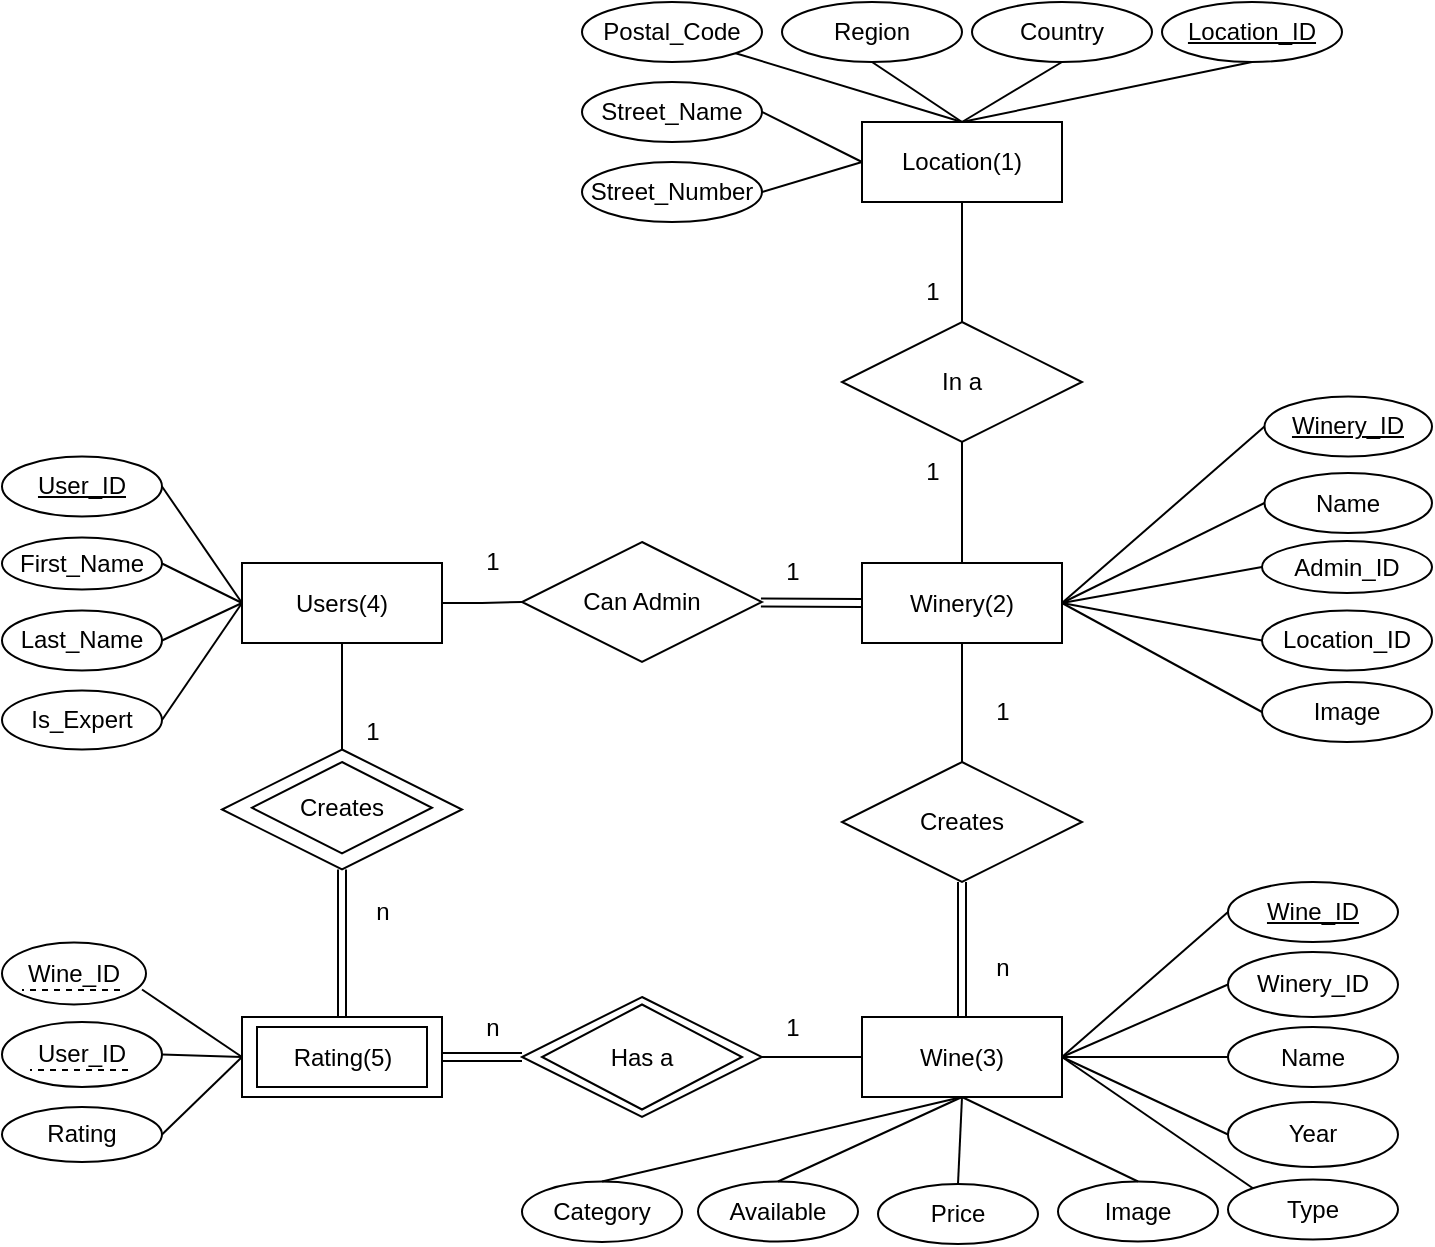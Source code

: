 <mxfile>
    <diagram name="Page-1" id="gHVVOiLYUv5s1kAgPCSN">
        <mxGraphModel dx="978" dy="792" grid="1" gridSize="10" guides="1" tooltips="1" connect="1" arrows="1" fold="1" page="1" pageScale="1" pageWidth="850" pageHeight="1100" math="0" shadow="0">
            <root>
                <mxCell id="0"/>
                <mxCell id="1" parent="0"/>
                <mxCell id="i2T4uCl2rIpVRViZEnEd-18" style="edgeStyle=orthogonalEdgeStyle;rounded=0;orthogonalLoop=1;jettySize=auto;html=1;entryX=1;entryY=0.5;entryDx=0;entryDy=0;endArrow=none;endFill=0;shape=link;" parent="1" source="i2T4uCl2rIpVRViZEnEd-20" target="i2T4uCl2rIpVRViZEnEd-3" edge="1">
                    <mxGeometry relative="1" as="geometry"/>
                </mxCell>
                <mxCell id="i2T4uCl2rIpVRViZEnEd-1" value="Wine(3)" style="whiteSpace=wrap;html=1;align=center;" parent="1" vertex="1">
                    <mxGeometry x="510" y="517.5" width="100" height="40" as="geometry"/>
                </mxCell>
                <mxCell id="i2T4uCl2rIpVRViZEnEd-2" value="Winery(2)" style="whiteSpace=wrap;html=1;align=center;" parent="1" vertex="1">
                    <mxGeometry x="510" y="290.5" width="100" height="40" as="geometry"/>
                </mxCell>
                <mxCell id="i2T4uCl2rIpVRViZEnEd-3" value="Rating(5)" style="whiteSpace=wrap;html=1;align=center;" parent="1" vertex="1">
                    <mxGeometry x="200" y="517.5" width="100" height="40" as="geometry"/>
                </mxCell>
                <mxCell id="i2T4uCl2rIpVRViZEnEd-12" style="edgeStyle=orthogonalEdgeStyle;rounded=0;orthogonalLoop=1;jettySize=auto;html=1;entryX=0.5;entryY=0;entryDx=0;entryDy=0;endArrow=none;endFill=0;exitX=0.5;exitY=1;exitDx=0;exitDy=0;shape=link;" parent="1" source="i2T4uCl2rIpVRViZEnEd-14" target="i2T4uCl2rIpVRViZEnEd-3" edge="1">
                    <mxGeometry relative="1" as="geometry"/>
                </mxCell>
                <mxCell id="i2T4uCl2rIpVRViZEnEd-38" style="edgeStyle=orthogonalEdgeStyle;rounded=0;orthogonalLoop=1;jettySize=auto;html=1;entryX=0.5;entryY=0;entryDx=0;entryDy=0;endArrow=none;endFill=0;" parent="1" source="i2T4uCl2rIpVRViZEnEd-4" target="i2T4uCl2rIpVRViZEnEd-14" edge="1">
                    <mxGeometry relative="1" as="geometry"/>
                </mxCell>
                <mxCell id="i2T4uCl2rIpVRViZEnEd-4" value="Users(4)" style="whiteSpace=wrap;html=1;align=center;" parent="1" vertex="1">
                    <mxGeometry x="200" y="290.5" width="100" height="40" as="geometry"/>
                </mxCell>
                <mxCell id="i2T4uCl2rIpVRViZEnEd-10" value="" style="edgeStyle=orthogonalEdgeStyle;rounded=0;orthogonalLoop=1;jettySize=auto;html=1;entryX=0.5;entryY=0;entryDx=0;entryDy=0;endArrow=none;endFill=0;" parent="1" source="i2T4uCl2rIpVRViZEnEd-2" target="i2T4uCl2rIpVRViZEnEd-11" edge="1">
                    <mxGeometry relative="1" as="geometry">
                        <mxPoint x="560" y="380" as="sourcePoint"/>
                        <mxPoint x="560" y="510" as="targetPoint"/>
                    </mxGeometry>
                </mxCell>
                <mxCell id="i2T4uCl2rIpVRViZEnEd-27" style="edgeStyle=orthogonalEdgeStyle;rounded=0;orthogonalLoop=1;jettySize=auto;html=1;entryX=0.5;entryY=0;entryDx=0;entryDy=0;endArrow=none;endFill=0;shape=link;" parent="1" source="i2T4uCl2rIpVRViZEnEd-11" target="i2T4uCl2rIpVRViZEnEd-1" edge="1">
                    <mxGeometry relative="1" as="geometry"/>
                </mxCell>
                <mxCell id="i2T4uCl2rIpVRViZEnEd-11" value="Creates" style="shape=rhombus;perimeter=rhombusPerimeter;whiteSpace=wrap;html=1;align=center;" parent="1" vertex="1">
                    <mxGeometry x="500" y="390" width="120" height="60" as="geometry"/>
                </mxCell>
                <mxCell id="i2T4uCl2rIpVRViZEnEd-15" value="1" style="text;html=1;align=center;verticalAlign=middle;resizable=0;points=[];autosize=1;strokeColor=none;fillColor=none;" parent="1" vertex="1">
                    <mxGeometry x="565" y="350" width="30" height="30" as="geometry"/>
                </mxCell>
                <mxCell id="i2T4uCl2rIpVRViZEnEd-14" value="Creates" style="shape=rhombus;perimeter=rhombusPerimeter;whiteSpace=wrap;html=1;align=center;" parent="1" vertex="1">
                    <mxGeometry x="190" y="383.75" width="120" height="60" as="geometry"/>
                </mxCell>
                <mxCell id="i2T4uCl2rIpVRViZEnEd-16" value="n" style="text;html=1;align=center;verticalAlign=middle;resizable=0;points=[];autosize=1;strokeColor=none;fillColor=none;" parent="1" vertex="1">
                    <mxGeometry x="565" y="477.5" width="30" height="30" as="geometry"/>
                </mxCell>
                <mxCell id="i2T4uCl2rIpVRViZEnEd-17" value="1" style="text;html=1;align=center;verticalAlign=middle;resizable=0;points=[];autosize=1;strokeColor=none;fillColor=none;" parent="1" vertex="1">
                    <mxGeometry x="250" y="360" width="30" height="30" as="geometry"/>
                </mxCell>
                <mxCell id="i2T4uCl2rIpVRViZEnEd-19" value="" style="edgeStyle=orthogonalEdgeStyle;rounded=0;orthogonalLoop=1;jettySize=auto;html=1;entryX=1;entryY=0.5;entryDx=0;entryDy=0;endArrow=none;endFill=0;exitX=0;exitY=0.5;exitDx=0;exitDy=0;" parent="1" source="i2T4uCl2rIpVRViZEnEd-1" target="i2T4uCl2rIpVRViZEnEd-20" edge="1">
                    <mxGeometry relative="1" as="geometry">
                        <mxPoint x="480" y="607.5" as="sourcePoint"/>
                        <mxPoint x="495" y="537.5" as="targetPoint"/>
                    </mxGeometry>
                </mxCell>
                <mxCell id="i2T4uCl2rIpVRViZEnEd-20" value="Has a" style="shape=rhombus;perimeter=rhombusPerimeter;whiteSpace=wrap;html=1;align=center;" parent="1" vertex="1">
                    <mxGeometry x="340" y="507.5" width="120" height="60" as="geometry"/>
                </mxCell>
                <mxCell id="i2T4uCl2rIpVRViZEnEd-21" value="1" style="text;html=1;align=center;verticalAlign=middle;resizable=0;points=[];autosize=1;strokeColor=none;fillColor=none;" parent="1" vertex="1">
                    <mxGeometry x="460" y="507.5" width="30" height="30" as="geometry"/>
                </mxCell>
                <mxCell id="i2T4uCl2rIpVRViZEnEd-22" value="n" style="text;html=1;align=center;verticalAlign=middle;resizable=0;points=[];autosize=1;strokeColor=none;fillColor=none;" parent="1" vertex="1">
                    <mxGeometry x="310" y="507.5" width="30" height="30" as="geometry"/>
                </mxCell>
                <mxCell id="i2T4uCl2rIpVRViZEnEd-23" value="n" style="text;html=1;align=center;verticalAlign=middle;resizable=0;points=[];autosize=1;strokeColor=none;fillColor=none;" parent="1" vertex="1">
                    <mxGeometry x="255" y="450" width="30" height="30" as="geometry"/>
                </mxCell>
                <mxCell id="i2T4uCl2rIpVRViZEnEd-28" value="Location(1)" style="whiteSpace=wrap;html=1;align=center;" parent="1" vertex="1">
                    <mxGeometry x="510" y="70" width="100" height="40" as="geometry"/>
                </mxCell>
                <mxCell id="i2T4uCl2rIpVRViZEnEd-31" value="In a" style="shape=rhombus;perimeter=rhombusPerimeter;whiteSpace=wrap;html=1;align=center;" parent="1" vertex="1">
                    <mxGeometry x="500" y="170" width="120" height="60" as="geometry"/>
                </mxCell>
                <mxCell id="i2T4uCl2rIpVRViZEnEd-40" value="" style="edgeStyle=orthogonalEdgeStyle;rounded=0;orthogonalLoop=1;jettySize=auto;html=1;entryX=0;entryY=0.5;entryDx=0;entryDy=0;endArrow=none;endFill=0;" parent="1" source="i2T4uCl2rIpVRViZEnEd-4" target="i2T4uCl2rIpVRViZEnEd-41" edge="1">
                    <mxGeometry relative="1" as="geometry">
                        <mxPoint x="300" y="311" as="sourcePoint"/>
                        <mxPoint x="560" y="340" as="targetPoint"/>
                    </mxGeometry>
                </mxCell>
                <mxCell id="4" style="edgeStyle=none;html=1;entryX=0;entryY=0.5;entryDx=0;entryDy=0;shape=link;" parent="1" source="i2T4uCl2rIpVRViZEnEd-41" target="i2T4uCl2rIpVRViZEnEd-2" edge="1">
                    <mxGeometry relative="1" as="geometry"/>
                </mxCell>
                <mxCell id="i2T4uCl2rIpVRViZEnEd-41" value="Can Admin" style="shape=rhombus;perimeter=rhombusPerimeter;whiteSpace=wrap;html=1;align=center;" parent="1" vertex="1">
                    <mxGeometry x="340" y="280" width="120" height="60" as="geometry"/>
                </mxCell>
                <mxCell id="i2T4uCl2rIpVRViZEnEd-42" value="1" style="text;html=1;align=center;verticalAlign=middle;resizable=0;points=[];autosize=1;strokeColor=none;fillColor=none;" parent="1" vertex="1">
                    <mxGeometry x="310" y="275" width="30" height="30" as="geometry"/>
                </mxCell>
                <mxCell id="i2T4uCl2rIpVRViZEnEd-43" value="1" style="text;html=1;align=center;verticalAlign=middle;resizable=0;points=[];autosize=1;strokeColor=none;fillColor=none;" parent="1" vertex="1">
                    <mxGeometry x="460" y="280" width="30" height="30" as="geometry"/>
                </mxCell>
                <mxCell id="5" value="" style="endArrow=none;html=1;entryX=0.5;entryY=1;entryDx=0;entryDy=0;exitX=0.5;exitY=0;exitDx=0;exitDy=0;" parent="1" source="i2T4uCl2rIpVRViZEnEd-2" target="i2T4uCl2rIpVRViZEnEd-31" edge="1">
                    <mxGeometry width="50" height="50" relative="1" as="geometry">
                        <mxPoint x="490" y="340" as="sourcePoint"/>
                        <mxPoint x="540" y="290" as="targetPoint"/>
                    </mxGeometry>
                </mxCell>
                <mxCell id="7" value="" style="endArrow=none;html=1;entryX=0.5;entryY=1;entryDx=0;entryDy=0;exitX=0.5;exitY=0;exitDx=0;exitDy=0;" parent="1" source="i2T4uCl2rIpVRViZEnEd-31" target="i2T4uCl2rIpVRViZEnEd-28" edge="1">
                    <mxGeometry width="50" height="50" relative="1" as="geometry">
                        <mxPoint x="490" y="340" as="sourcePoint"/>
                        <mxPoint x="540" y="290" as="targetPoint"/>
                    </mxGeometry>
                </mxCell>
                <mxCell id="mxp_iHFHXZB1s1TXaWPG-7" value="Wine_ID" style="ellipse;whiteSpace=wrap;html=1;align=center;fontStyle=4;" parent="1" vertex="1">
                    <mxGeometry x="693" y="450" width="85" height="30" as="geometry"/>
                </mxCell>
                <mxCell id="mxp_iHFHXZB1s1TXaWPG-8" value="Winery_ID" style="ellipse;whiteSpace=wrap;html=1;align=center;" parent="1" vertex="1">
                    <mxGeometry x="693" y="485" width="85" height="32.5" as="geometry"/>
                </mxCell>
                <mxCell id="mxp_iHFHXZB1s1TXaWPG-10" value="Name" style="ellipse;whiteSpace=wrap;html=1;align=center;" parent="1" vertex="1">
                    <mxGeometry x="693" y="522.5" width="85" height="30" as="geometry"/>
                </mxCell>
                <mxCell id="mxp_iHFHXZB1s1TXaWPG-11" value="Image" style="ellipse;whiteSpace=wrap;html=1;align=center;" parent="1" vertex="1">
                    <mxGeometry x="608" y="599.75" width="80" height="30" as="geometry"/>
                </mxCell>
                <mxCell id="mxp_iHFHXZB1s1TXaWPG-12" value="Available" style="ellipse;whiteSpace=wrap;html=1;align=center;" parent="1" vertex="1">
                    <mxGeometry x="428" y="599.75" width="80" height="30" as="geometry"/>
                </mxCell>
                <mxCell id="mxp_iHFHXZB1s1TXaWPG-13" value="Type" style="ellipse;whiteSpace=wrap;html=1;align=center;" parent="1" vertex="1">
                    <mxGeometry x="693" y="598.75" width="85" height="30" as="geometry"/>
                </mxCell>
                <mxCell id="mxp_iHFHXZB1s1TXaWPG-14" value="Year" style="ellipse;whiteSpace=wrap;html=1;align=center;" parent="1" vertex="1">
                    <mxGeometry x="693" y="560" width="85" height="32.5" as="geometry"/>
                </mxCell>
                <mxCell id="mxp_iHFHXZB1s1TXaWPG-15" value="Price" style="ellipse;whiteSpace=wrap;html=1;align=center;" parent="1" vertex="1">
                    <mxGeometry x="518" y="601" width="80" height="30" as="geometry"/>
                </mxCell>
                <mxCell id="mxp_iHFHXZB1s1TXaWPG-25" value="Winery_ID" style="ellipse;whiteSpace=wrap;html=1;align=center;fontStyle=4;" parent="1" vertex="1">
                    <mxGeometry x="711.25" y="207.25" width="83.75" height="30" as="geometry"/>
                </mxCell>
                <mxCell id="mxp_iHFHXZB1s1TXaWPG-27" value="Name" style="ellipse;whiteSpace=wrap;html=1;align=center;" parent="1" vertex="1">
                    <mxGeometry x="711.25" y="245.5" width="83.75" height="30" as="geometry"/>
                </mxCell>
                <mxCell id="mxp_iHFHXZB1s1TXaWPG-28" value="" style="endArrow=none;html=1;rounded=0;entryX=0;entryY=0.5;entryDx=0;entryDy=0;exitX=1;exitY=0.5;exitDx=0;exitDy=0;" parent="1" source="i2T4uCl2rIpVRViZEnEd-2" target="mxp_iHFHXZB1s1TXaWPG-25" edge="1">
                    <mxGeometry relative="1" as="geometry">
                        <mxPoint x="340" y="350" as="sourcePoint"/>
                        <mxPoint x="500" y="350" as="targetPoint"/>
                    </mxGeometry>
                </mxCell>
                <mxCell id="mxp_iHFHXZB1s1TXaWPG-29" value="" style="endArrow=none;html=1;rounded=0;entryX=0;entryY=0.5;entryDx=0;entryDy=0;exitX=1;exitY=0.5;exitDx=0;exitDy=0;" parent="1" source="i2T4uCl2rIpVRViZEnEd-2" target="mxp_iHFHXZB1s1TXaWPG-27" edge="1">
                    <mxGeometry relative="1" as="geometry">
                        <mxPoint x="340" y="350" as="sourcePoint"/>
                        <mxPoint x="500" y="350" as="targetPoint"/>
                    </mxGeometry>
                </mxCell>
                <mxCell id="mxp_iHFHXZB1s1TXaWPG-30" value="Admin_ID" style="ellipse;whiteSpace=wrap;html=1;align=center;" parent="1" vertex="1">
                    <mxGeometry x="710" y="279.5" width="85" height="26" as="geometry"/>
                </mxCell>
                <mxCell id="mxp_iHFHXZB1s1TXaWPG-31" value="" style="endArrow=none;html=1;rounded=0;entryX=0;entryY=0.5;entryDx=0;entryDy=0;exitX=1;exitY=0.5;exitDx=0;exitDy=0;" parent="1" source="i2T4uCl2rIpVRViZEnEd-2" target="mxp_iHFHXZB1s1TXaWPG-30" edge="1">
                    <mxGeometry relative="1" as="geometry">
                        <mxPoint x="340" y="350" as="sourcePoint"/>
                        <mxPoint x="500" y="350" as="targetPoint"/>
                    </mxGeometry>
                </mxCell>
                <mxCell id="mxp_iHFHXZB1s1TXaWPG-32" value="Location_ID" style="ellipse;whiteSpace=wrap;html=1;align=center;" parent="1" vertex="1">
                    <mxGeometry x="710" y="314.25" width="85" height="30" as="geometry"/>
                </mxCell>
                <mxCell id="mxp_iHFHXZB1s1TXaWPG-33" value="" style="endArrow=none;html=1;rounded=0;entryX=0;entryY=0.5;entryDx=0;entryDy=0;exitX=1;exitY=0.5;exitDx=0;exitDy=0;" parent="1" source="i2T4uCl2rIpVRViZEnEd-2" target="mxp_iHFHXZB1s1TXaWPG-32" edge="1">
                    <mxGeometry relative="1" as="geometry">
                        <mxPoint x="340" y="350" as="sourcePoint"/>
                        <mxPoint x="500" y="350" as="targetPoint"/>
                    </mxGeometry>
                </mxCell>
                <mxCell id="mxp_iHFHXZB1s1TXaWPG-34" value="Image" style="ellipse;whiteSpace=wrap;html=1;align=center;" parent="1" vertex="1">
                    <mxGeometry x="710" y="350" width="85" height="30" as="geometry"/>
                </mxCell>
                <mxCell id="mxp_iHFHXZB1s1TXaWPG-35" value="" style="endArrow=none;html=1;rounded=0;entryX=0;entryY=0.5;entryDx=0;entryDy=0;exitX=1;exitY=0.5;exitDx=0;exitDy=0;" parent="1" source="i2T4uCl2rIpVRViZEnEd-2" target="mxp_iHFHXZB1s1TXaWPG-34" edge="1">
                    <mxGeometry relative="1" as="geometry">
                        <mxPoint x="340" y="350" as="sourcePoint"/>
                        <mxPoint x="500" y="350" as="targetPoint"/>
                    </mxGeometry>
                </mxCell>
                <mxCell id="mxp_iHFHXZB1s1TXaWPG-38" value="Location_ID" style="ellipse;whiteSpace=wrap;html=1;align=center;fontStyle=4;" parent="1" vertex="1">
                    <mxGeometry x="660" y="10" width="90" height="30" as="geometry"/>
                </mxCell>
                <mxCell id="mxp_iHFHXZB1s1TXaWPG-41" value="" style="endArrow=none;html=1;rounded=0;entryX=0.5;entryY=0;entryDx=0;entryDy=0;exitX=0.5;exitY=1;exitDx=0;exitDy=0;" parent="1" source="mxp_iHFHXZB1s1TXaWPG-38" target="i2T4uCl2rIpVRViZEnEd-28" edge="1">
                    <mxGeometry relative="1" as="geometry">
                        <mxPoint x="340" y="200" as="sourcePoint"/>
                        <mxPoint x="500" y="200" as="targetPoint"/>
                    </mxGeometry>
                </mxCell>
                <mxCell id="mxp_iHFHXZB1s1TXaWPG-43" value="User_ID" style="ellipse;whiteSpace=wrap;html=1;align=center;fontStyle=4;" parent="1" vertex="1">
                    <mxGeometry x="80" y="237.25" width="80" height="30" as="geometry"/>
                </mxCell>
                <mxCell id="mxp_iHFHXZB1s1TXaWPG-44" value="First_Name" style="ellipse;whiteSpace=wrap;html=1;align=center;" parent="1" vertex="1">
                    <mxGeometry x="80" y="277.75" width="80" height="26" as="geometry"/>
                </mxCell>
                <mxCell id="mxp_iHFHXZB1s1TXaWPG-45" value="Last_Name" style="ellipse;whiteSpace=wrap;html=1;align=center;" parent="1" vertex="1">
                    <mxGeometry x="80" y="314.25" width="80" height="30" as="geometry"/>
                </mxCell>
                <mxCell id="mxp_iHFHXZB1s1TXaWPG-46" value="Is_Expert" style="ellipse;whiteSpace=wrap;html=1;align=center;" parent="1" vertex="1">
                    <mxGeometry x="80" y="354.25" width="80" height="29.5" as="geometry"/>
                </mxCell>
                <mxCell id="mxp_iHFHXZB1s1TXaWPG-47" value="" style="endArrow=none;html=1;rounded=0;exitX=1;exitY=0.5;exitDx=0;exitDy=0;entryX=0;entryY=0.5;entryDx=0;entryDy=0;" parent="1" source="mxp_iHFHXZB1s1TXaWPG-46" target="i2T4uCl2rIpVRViZEnEd-4" edge="1">
                    <mxGeometry relative="1" as="geometry">
                        <mxPoint x="340" y="490" as="sourcePoint"/>
                        <mxPoint x="500" y="490" as="targetPoint"/>
                    </mxGeometry>
                </mxCell>
                <mxCell id="mxp_iHFHXZB1s1TXaWPG-48" value="" style="endArrow=none;html=1;rounded=0;exitX=1;exitY=0.5;exitDx=0;exitDy=0;entryX=0;entryY=0.5;entryDx=0;entryDy=0;" parent="1" source="mxp_iHFHXZB1s1TXaWPG-45" target="i2T4uCl2rIpVRViZEnEd-4" edge="1">
                    <mxGeometry relative="1" as="geometry">
                        <mxPoint x="340" y="490" as="sourcePoint"/>
                        <mxPoint x="500" y="490" as="targetPoint"/>
                    </mxGeometry>
                </mxCell>
                <mxCell id="mxp_iHFHXZB1s1TXaWPG-49" value="" style="endArrow=none;html=1;rounded=0;exitX=1;exitY=0.5;exitDx=0;exitDy=0;entryX=0;entryY=0.5;entryDx=0;entryDy=0;" parent="1" source="mxp_iHFHXZB1s1TXaWPG-44" target="i2T4uCl2rIpVRViZEnEd-4" edge="1">
                    <mxGeometry relative="1" as="geometry">
                        <mxPoint x="340" y="490" as="sourcePoint"/>
                        <mxPoint x="500" y="490" as="targetPoint"/>
                    </mxGeometry>
                </mxCell>
                <mxCell id="mxp_iHFHXZB1s1TXaWPG-50" value="" style="endArrow=none;html=1;rounded=0;exitX=1;exitY=0.5;exitDx=0;exitDy=0;entryX=0;entryY=0.5;entryDx=0;entryDy=0;" parent="1" source="mxp_iHFHXZB1s1TXaWPG-43" target="i2T4uCl2rIpVRViZEnEd-4" edge="1">
                    <mxGeometry relative="1" as="geometry">
                        <mxPoint x="340" y="490" as="sourcePoint"/>
                        <mxPoint x="500" y="490" as="targetPoint"/>
                    </mxGeometry>
                </mxCell>
                <mxCell id="mxp_iHFHXZB1s1TXaWPG-57" value="" style="endArrow=none;html=1;rounded=0;entryX=0;entryY=0.5;entryDx=0;entryDy=0;exitX=1;exitY=0.5;exitDx=0;exitDy=0;" parent="1" source="i2T4uCl2rIpVRViZEnEd-1" target="mxp_iHFHXZB1s1TXaWPG-7" edge="1">
                    <mxGeometry relative="1" as="geometry">
                        <mxPoint x="340" y="490" as="sourcePoint"/>
                        <mxPoint x="500" y="490" as="targetPoint"/>
                    </mxGeometry>
                </mxCell>
                <mxCell id="mxp_iHFHXZB1s1TXaWPG-58" value="" style="endArrow=none;html=1;rounded=0;entryX=0;entryY=0.5;entryDx=0;entryDy=0;exitX=1;exitY=0.5;exitDx=0;exitDy=0;" parent="1" source="i2T4uCl2rIpVRViZEnEd-1" target="mxp_iHFHXZB1s1TXaWPG-8" edge="1">
                    <mxGeometry relative="1" as="geometry">
                        <mxPoint x="340" y="490" as="sourcePoint"/>
                        <mxPoint x="500" y="490" as="targetPoint"/>
                    </mxGeometry>
                </mxCell>
                <mxCell id="mxp_iHFHXZB1s1TXaWPG-59" value="" style="endArrow=none;html=1;rounded=0;entryX=0;entryY=0.5;entryDx=0;entryDy=0;exitX=1;exitY=0.5;exitDx=0;exitDy=0;" parent="1" source="i2T4uCl2rIpVRViZEnEd-1" target="mxp_iHFHXZB1s1TXaWPG-10" edge="1">
                    <mxGeometry relative="1" as="geometry">
                        <mxPoint x="340" y="490" as="sourcePoint"/>
                        <mxPoint x="500" y="490" as="targetPoint"/>
                    </mxGeometry>
                </mxCell>
                <mxCell id="mxp_iHFHXZB1s1TXaWPG-60" value="" style="endArrow=none;html=1;rounded=0;entryX=0;entryY=0.5;entryDx=0;entryDy=0;exitX=1;exitY=0.5;exitDx=0;exitDy=0;" parent="1" source="i2T4uCl2rIpVRViZEnEd-1" target="mxp_iHFHXZB1s1TXaWPG-14" edge="1">
                    <mxGeometry relative="1" as="geometry">
                        <mxPoint x="340" y="490" as="sourcePoint"/>
                        <mxPoint x="500" y="490" as="targetPoint"/>
                    </mxGeometry>
                </mxCell>
                <mxCell id="mxp_iHFHXZB1s1TXaWPG-61" value="" style="endArrow=none;html=1;rounded=0;entryX=0;entryY=0;entryDx=0;entryDy=0;exitX=1;exitY=0.5;exitDx=0;exitDy=0;" parent="1" source="i2T4uCl2rIpVRViZEnEd-1" target="mxp_iHFHXZB1s1TXaWPG-13" edge="1">
                    <mxGeometry relative="1" as="geometry">
                        <mxPoint x="340" y="490" as="sourcePoint"/>
                        <mxPoint x="500" y="490" as="targetPoint"/>
                    </mxGeometry>
                </mxCell>
                <mxCell id="mxp_iHFHXZB1s1TXaWPG-62" value="" style="endArrow=none;html=1;rounded=0;entryX=0.5;entryY=0;entryDx=0;entryDy=0;exitX=0.5;exitY=1;exitDx=0;exitDy=0;" parent="1" source="i2T4uCl2rIpVRViZEnEd-1" target="mxp_iHFHXZB1s1TXaWPG-12" edge="1">
                    <mxGeometry relative="1" as="geometry">
                        <mxPoint x="340" y="490" as="sourcePoint"/>
                        <mxPoint x="500" y="490" as="targetPoint"/>
                    </mxGeometry>
                </mxCell>
                <mxCell id="mxp_iHFHXZB1s1TXaWPG-63" value="" style="endArrow=none;html=1;rounded=0;entryX=0.5;entryY=0;entryDx=0;entryDy=0;exitX=0.5;exitY=1;exitDx=0;exitDy=0;" parent="1" source="i2T4uCl2rIpVRViZEnEd-1" target="mxp_iHFHXZB1s1TXaWPG-15" edge="1">
                    <mxGeometry relative="1" as="geometry">
                        <mxPoint x="340" y="490" as="sourcePoint"/>
                        <mxPoint x="500" y="490" as="targetPoint"/>
                    </mxGeometry>
                </mxCell>
                <mxCell id="mxp_iHFHXZB1s1TXaWPG-64" value="" style="endArrow=none;html=1;rounded=0;entryX=0.5;entryY=0;entryDx=0;entryDy=0;exitX=0.5;exitY=1;exitDx=0;exitDy=0;" parent="1" source="i2T4uCl2rIpVRViZEnEd-1" target="mxp_iHFHXZB1s1TXaWPG-11" edge="1">
                    <mxGeometry relative="1" as="geometry">
                        <mxPoint x="340" y="490" as="sourcePoint"/>
                        <mxPoint x="500" y="490" as="targetPoint"/>
                    </mxGeometry>
                </mxCell>
                <mxCell id="mxp_iHFHXZB1s1TXaWPG-68" value="Rating" style="ellipse;whiteSpace=wrap;html=1;align=center;" parent="1" vertex="1">
                    <mxGeometry x="80" y="562.5" width="80" height="27.5" as="geometry"/>
                </mxCell>
                <mxCell id="mxp_iHFHXZB1s1TXaWPG-69" value="" style="endArrow=none;html=1;rounded=0;exitX=1;exitY=0.5;exitDx=0;exitDy=0;entryX=0;entryY=0.5;entryDx=0;entryDy=0;" parent="1" target="i2T4uCl2rIpVRViZEnEd-3" edge="1">
                    <mxGeometry relative="1" as="geometry">
                        <mxPoint x="150" y="503.75" as="sourcePoint"/>
                        <mxPoint x="500" y="490" as="targetPoint"/>
                    </mxGeometry>
                </mxCell>
                <mxCell id="mxp_iHFHXZB1s1TXaWPG-70" value="" style="endArrow=none;html=1;rounded=0;exitX=1;exitY=0.5;exitDx=0;exitDy=0;entryX=0;entryY=0.5;entryDx=0;entryDy=0;" parent="1" target="i2T4uCl2rIpVRViZEnEd-3" edge="1">
                    <mxGeometry relative="1" as="geometry">
                        <mxPoint x="160" y="536.25" as="sourcePoint"/>
                        <mxPoint x="500" y="490" as="targetPoint"/>
                    </mxGeometry>
                </mxCell>
                <mxCell id="mxp_iHFHXZB1s1TXaWPG-71" value="" style="endArrow=none;html=1;rounded=0;exitX=1;exitY=0.5;exitDx=0;exitDy=0;entryX=0;entryY=0.5;entryDx=0;entryDy=0;" parent="1" source="mxp_iHFHXZB1s1TXaWPG-68" target="i2T4uCl2rIpVRViZEnEd-3" edge="1">
                    <mxGeometry relative="1" as="geometry">
                        <mxPoint x="340" y="490" as="sourcePoint"/>
                        <mxPoint x="500" y="490" as="targetPoint"/>
                    </mxGeometry>
                </mxCell>
                <mxCell id="F3w1Fz1lBMKt3vwWfELA-7" value="Country" style="ellipse;whiteSpace=wrap;html=1;align=center;" parent="1" vertex="1">
                    <mxGeometry x="565" y="10" width="90" height="30" as="geometry"/>
                </mxCell>
                <mxCell id="F3w1Fz1lBMKt3vwWfELA-8" value="" style="endArrow=none;html=1;rounded=0;entryX=0.5;entryY=1;entryDx=0;entryDy=0;exitX=0.5;exitY=0;exitDx=0;exitDy=0;" parent="1" source="i2T4uCl2rIpVRViZEnEd-28" target="F3w1Fz1lBMKt3vwWfELA-7" edge="1">
                    <mxGeometry relative="1" as="geometry">
                        <mxPoint x="340" y="170" as="sourcePoint"/>
                        <mxPoint x="500" y="170" as="targetPoint"/>
                    </mxGeometry>
                </mxCell>
                <mxCell id="F3w1Fz1lBMKt3vwWfELA-9" value="Region" style="ellipse;whiteSpace=wrap;html=1;align=center;" parent="1" vertex="1">
                    <mxGeometry x="470" y="10" width="90" height="30" as="geometry"/>
                </mxCell>
                <mxCell id="F3w1Fz1lBMKt3vwWfELA-10" value="" style="endArrow=none;html=1;rounded=0;entryX=0.5;entryY=1;entryDx=0;entryDy=0;exitX=0.5;exitY=0;exitDx=0;exitDy=0;" parent="1" source="i2T4uCl2rIpVRViZEnEd-28" target="F3w1Fz1lBMKt3vwWfELA-9" edge="1">
                    <mxGeometry relative="1" as="geometry">
                        <mxPoint x="340" y="170" as="sourcePoint"/>
                        <mxPoint x="500" y="170" as="targetPoint"/>
                    </mxGeometry>
                </mxCell>
                <mxCell id="F3w1Fz1lBMKt3vwWfELA-11" value="Postal_Code" style="ellipse;whiteSpace=wrap;html=1;align=center;" parent="1" vertex="1">
                    <mxGeometry x="370" y="10" width="90" height="30" as="geometry"/>
                </mxCell>
                <mxCell id="F3w1Fz1lBMKt3vwWfELA-12" value="Category" style="ellipse;whiteSpace=wrap;html=1;align=center;" parent="1" vertex="1">
                    <mxGeometry x="340" y="599.75" width="80" height="30.25" as="geometry"/>
                </mxCell>
                <mxCell id="F3w1Fz1lBMKt3vwWfELA-13" value="" style="endArrow=none;html=1;rounded=0;entryX=0.5;entryY=1;entryDx=0;entryDy=0;exitX=0.5;exitY=0;exitDx=0;exitDy=0;" parent="1" source="F3w1Fz1lBMKt3vwWfELA-12" target="i2T4uCl2rIpVRViZEnEd-1" edge="1">
                    <mxGeometry relative="1" as="geometry">
                        <mxPoint x="340" y="470" as="sourcePoint"/>
                        <mxPoint x="500" y="470" as="targetPoint"/>
                    </mxGeometry>
                </mxCell>
                <mxCell id="F3w1Fz1lBMKt3vwWfELA-14" value="" style="endArrow=none;html=1;rounded=0;exitX=1;exitY=1;exitDx=0;exitDy=0;" parent="1" source="F3w1Fz1lBMKt3vwWfELA-11" edge="1">
                    <mxGeometry relative="1" as="geometry">
                        <mxPoint x="340" y="70" as="sourcePoint"/>
                        <mxPoint x="560" y="70" as="targetPoint"/>
                    </mxGeometry>
                </mxCell>
                <mxCell id="F3w1Fz1lBMKt3vwWfELA-15" value="Street_Name" style="ellipse;whiteSpace=wrap;html=1;align=center;" parent="1" vertex="1">
                    <mxGeometry x="370" y="50" width="90" height="30" as="geometry"/>
                </mxCell>
                <mxCell id="F3w1Fz1lBMKt3vwWfELA-16" value="Street_Number" style="ellipse;whiteSpace=wrap;html=1;align=center;" parent="1" vertex="1">
                    <mxGeometry x="370" y="90" width="90" height="30" as="geometry"/>
                </mxCell>
                <mxCell id="F3w1Fz1lBMKt3vwWfELA-17" value="" style="endArrow=none;html=1;rounded=0;entryX=0;entryY=0.5;entryDx=0;entryDy=0;exitX=1;exitY=0.5;exitDx=0;exitDy=0;" parent="1" source="F3w1Fz1lBMKt3vwWfELA-15" target="i2T4uCl2rIpVRViZEnEd-28" edge="1">
                    <mxGeometry relative="1" as="geometry">
                        <mxPoint x="340" y="70" as="sourcePoint"/>
                        <mxPoint x="500" y="70" as="targetPoint"/>
                    </mxGeometry>
                </mxCell>
                <mxCell id="F3w1Fz1lBMKt3vwWfELA-18" value="" style="endArrow=none;html=1;rounded=0;entryX=0;entryY=0.5;entryDx=0;entryDy=0;exitX=1;exitY=0.5;exitDx=0;exitDy=0;" parent="1" source="F3w1Fz1lBMKt3vwWfELA-16" target="i2T4uCl2rIpVRViZEnEd-28" edge="1">
                    <mxGeometry relative="1" as="geometry">
                        <mxPoint x="340" y="70" as="sourcePoint"/>
                        <mxPoint x="500" y="70" as="targetPoint"/>
                    </mxGeometry>
                </mxCell>
                <mxCell id="8" value="Creates" style="rhombus;whiteSpace=wrap;html=1;" parent="1" vertex="1">
                    <mxGeometry x="205" y="390" width="90" height="45.75" as="geometry"/>
                </mxCell>
                <mxCell id="2m9zfWuHGmiGomFQiGaS-7" value="1" style="text;html=1;align=center;verticalAlign=middle;resizable=0;points=[];autosize=1;strokeColor=none;fillColor=none;" parent="1" vertex="1">
                    <mxGeometry x="530" y="140" width="30" height="30" as="geometry"/>
                </mxCell>
                <mxCell id="2m9zfWuHGmiGomFQiGaS-8" value="1" style="text;html=1;align=center;verticalAlign=middle;resizable=0;points=[];autosize=1;strokeColor=none;fillColor=none;" parent="1" vertex="1">
                    <mxGeometry x="530" y="230" width="30" height="30" as="geometry"/>
                </mxCell>
                <mxCell id="9" value="Has a" style="shape=rhombus;perimeter=rhombusPerimeter;whiteSpace=wrap;html=1;align=center;" parent="1" vertex="1">
                    <mxGeometry x="350" y="511.25" width="100" height="52.5" as="geometry"/>
                </mxCell>
                <mxCell id="10" value="Rating(5)" style="whiteSpace=wrap;html=1;align=center;" parent="1" vertex="1">
                    <mxGeometry x="207.5" y="522.5" width="85" height="30" as="geometry"/>
                </mxCell>
                <mxCell id="12" value="Wine_ID" style="ellipse;whiteSpace=wrap;html=1;" parent="1" vertex="1">
                    <mxGeometry x="80" y="480.25" width="72" height="31" as="geometry"/>
                </mxCell>
                <mxCell id="13" value="" style="endArrow=none;dashed=1;html=1;" parent="1" edge="1">
                    <mxGeometry width="50" height="50" relative="1" as="geometry">
                        <mxPoint x="139" y="504" as="sourcePoint"/>
                        <mxPoint x="90" y="504" as="targetPoint"/>
                    </mxGeometry>
                </mxCell>
                <mxCell id="15" value="User_ID" style="ellipse;whiteSpace=wrap;html=1;" parent="1" vertex="1">
                    <mxGeometry x="80" y="520" width="80" height="32.5" as="geometry"/>
                </mxCell>
                <mxCell id="14" value="" style="endArrow=none;dashed=1;html=1;" parent="1" edge="1">
                    <mxGeometry width="50" height="50" relative="1" as="geometry">
                        <mxPoint x="143" y="544" as="sourcePoint"/>
                        <mxPoint x="94" y="544" as="targetPoint"/>
                    </mxGeometry>
                </mxCell>
            </root>
        </mxGraphModel>
    </diagram>
</mxfile>